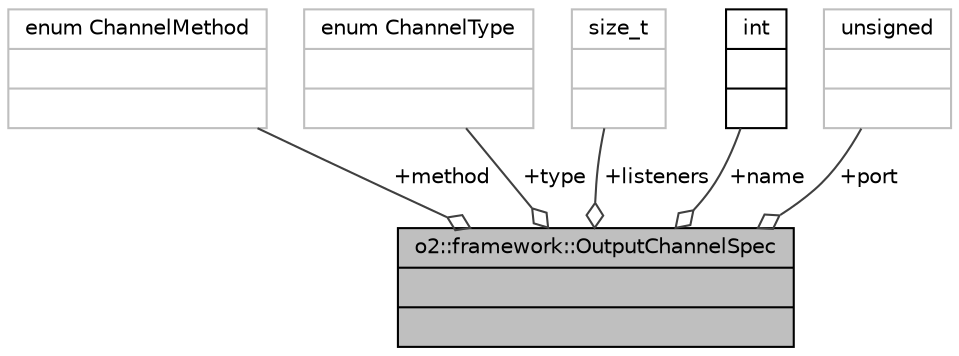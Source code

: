 digraph "o2::framework::OutputChannelSpec"
{
 // INTERACTIVE_SVG=YES
  bgcolor="transparent";
  edge [fontname="Helvetica",fontsize="10",labelfontname="Helvetica",labelfontsize="10"];
  node [fontname="Helvetica",fontsize="10",shape=record];
  Node1 [label="{o2::framework::OutputChannelSpec\n||}",height=0.2,width=0.4,color="black", fillcolor="grey75", style="filled" fontcolor="black"];
  Node2 -> Node1 [color="grey25",fontsize="10",style="solid",label=" +method" ,arrowhead="odiamond",fontname="Helvetica"];
  Node2 [label="{enum ChannelMethod\n||}",height=0.2,width=0.4,color="grey75"];
  Node3 -> Node1 [color="grey25",fontsize="10",style="solid",label=" +type" ,arrowhead="odiamond",fontname="Helvetica"];
  Node3 [label="{enum ChannelType\n||}",height=0.2,width=0.4,color="grey75"];
  Node4 -> Node1 [color="grey25",fontsize="10",style="solid",label=" +listeners" ,arrowhead="odiamond",fontname="Helvetica"];
  Node4 [label="{size_t\n||}",height=0.2,width=0.4,color="grey75"];
  Node5 -> Node1 [color="grey25",fontsize="10",style="solid",label=" +name" ,arrowhead="odiamond",fontname="Helvetica"];
  Node5 [label="{int\n||}",height=0.2,width=0.4,color="black",URL="$d1/da0/classint.html"];
  Node6 -> Node1 [color="grey25",fontsize="10",style="solid",label=" +port" ,arrowhead="odiamond",fontname="Helvetica"];
  Node6 [label="{unsigned\n||}",height=0.2,width=0.4,color="grey75"];
}
